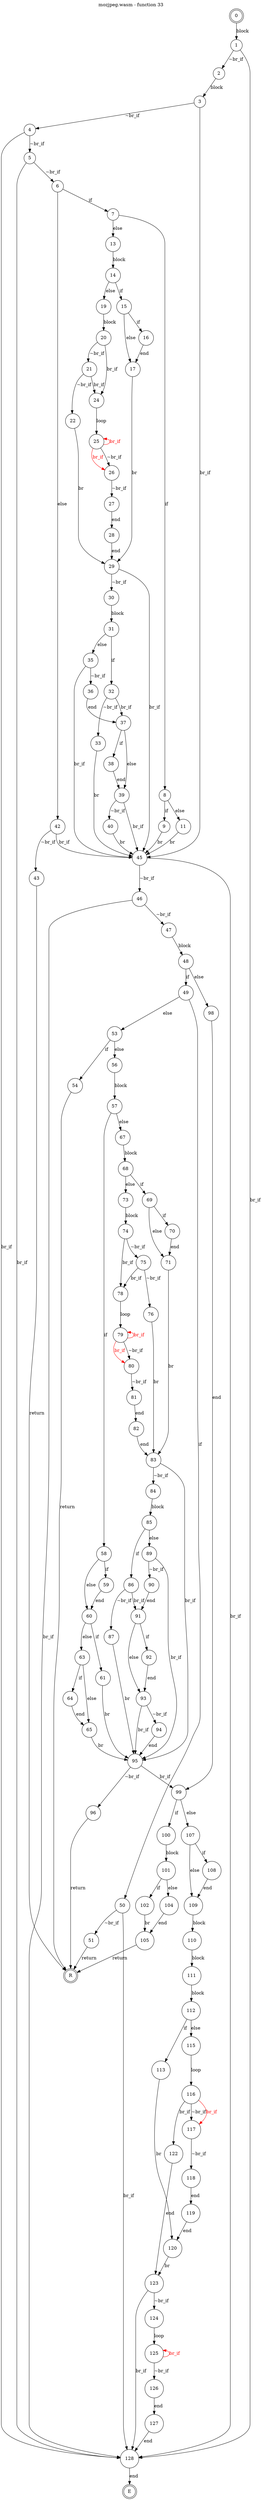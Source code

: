 digraph finite_state_machine {
    label = "mozjpeg.wasm - function 33"
    labelloc =  t
    labelfontsize = 16
    labelfontcolor = black
    labelfontname = "Helvetica"
    node [shape = doublecircle]; 0 E R ;
    node [shape = circle];
    0 -> 1[label="block"];
    1 -> 2[label="~br_if"];
    1 -> 128[label="br_if"];
    2 -> 3[label="block"];
    3 -> 4[label="~br_if"];
    3 -> 45[label="br_if"];
    4 -> 5[label="~br_if"];
    4 -> 128[label="br_if"];
    5 -> 6[label="~br_if"];
    5 -> 128[label="br_if"];
    6 -> 7[label="if"];
    6 -> 42[label="else"];
    7 -> 8[label="if"];
    7 -> 13[label="else"];
    8 -> 9[label="if"];
    8 -> 11[label="else"];
    9 -> 45[label="br"];
    11 -> 45[label="br"];
    13 -> 14[label="block"];
    14 -> 15[label="if"];
    14 -> 19[label="else"];
    15 -> 16[label="if"];
    15 -> 17[label="else"];
    16 -> 17[label="end"];
    17 -> 29[label="br"];
    19 -> 20[label="block"];
    20 -> 21[label="~br_if"];
    20 -> 24[label="br_if"];
    21 -> 22[label="~br_if"];
    21 -> 24[label="br_if"];
    22 -> 29[label="br"];
    24 -> 25[label="loop"];
    25 -> 26[label="~br_if"];
    25 -> 25[color="red" dir=back fontcolor="red" label="br_if"];
    26 -> 27[label="~br_if"];
    26 -> 25[color="red" dir=back fontcolor="red" label="br_if"];
    27 -> 28[label="end"];
    28 -> 29[label="end"];
    29 -> 30[label="~br_if"];
    29 -> 45[label="br_if"];
    30 -> 31[label="block"];
    31 -> 32[label="if"];
    31 -> 35[label="else"];
    32 -> 33[label="~br_if"];
    32 -> 37[label="br_if"];
    33 -> 45[label="br"];
    35 -> 36[label="~br_if"];
    35 -> 45[label="br_if"];
    36 -> 37[label="end"];
    37 -> 38[label="if"];
    37 -> 39[label="else"];
    38 -> 39[label="end"];
    39 -> 40[label="~br_if"];
    39 -> 45[label="br_if"];
    40 -> 45[label="br"];
    42 -> 43[label="~br_if"];
    42 -> 45[label="br_if"];
    43 -> R[label="return"];
    45 -> 46[label="~br_if"];
    45 -> 128[label="br_if"];
    46 -> 47[label="~br_if"];
    46 -> 128[label="br_if"];
    47 -> 48[label="block"];
    48 -> 49[label="if"];
    48 -> 98[label="else"];
    49 -> 50[label="if"];
    49 -> 53[label="else"];
    50 -> 51[label="~br_if"];
    50 -> 128[label="br_if"];
    51 -> R[label="return"];
    53 -> 54[label="if"];
    53 -> 56[label="else"];
    54 -> R[label="return"];
    56 -> 57[label="block"];
    57 -> 58[label="if"];
    57 -> 67[label="else"];
    58 -> 59[label="if"];
    58 -> 60[label="else"];
    59 -> 60[label="end"];
    60 -> 61[label="if"];
    60 -> 63[label="else"];
    61 -> 95[label="br"];
    63 -> 64[label="if"];
    63 -> 65[label="else"];
    64 -> 65[label="end"];
    65 -> 95[label="br"];
    67 -> 68[label="block"];
    68 -> 69[label="if"];
    68 -> 73[label="else"];
    69 -> 70[label="if"];
    69 -> 71[label="else"];
    70 -> 71[label="end"];
    71 -> 83[label="br"];
    73 -> 74[label="block"];
    74 -> 75[label="~br_if"];
    74 -> 78[label="br_if"];
    75 -> 76[label="~br_if"];
    75 -> 78[label="br_if"];
    76 -> 83[label="br"];
    78 -> 79[label="loop"];
    79 -> 80[label="~br_if"];
    79 -> 79[color="red" dir=back fontcolor="red" label="br_if"];
    80 -> 81[label="~br_if"];
    80 -> 79[color="red" dir=back fontcolor="red" label="br_if"];
    81 -> 82[label="end"];
    82 -> 83[label="end"];
    83 -> 84[label="~br_if"];
    83 -> 95[label="br_if"];
    84 -> 85[label="block"];
    85 -> 86[label="if"];
    85 -> 89[label="else"];
    86 -> 87[label="~br_if"];
    86 -> 91[label="br_if"];
    87 -> 95[label="br"];
    89 -> 90[label="~br_if"];
    89 -> 95[label="br_if"];
    90 -> 91[label="end"];
    91 -> 92[label="if"];
    91 -> 93[label="else"];
    92 -> 93[label="end"];
    93 -> 94[label="~br_if"];
    93 -> 95[label="br_if"];
    94 -> 95[label="end"];
    95 -> 96[label="~br_if"];
    95 -> 99[label="br_if"];
    96 -> R[label="return"];
    98 -> 99[label="end"];
    99 -> 100[label="if"];
    99 -> 107[label="else"];
    100 -> 101[label="block"];
    101 -> 102[label="if"];
    101 -> 104[label="else"];
    102 -> 105[label="br"];
    104 -> 105[label="end"];
    105 -> R[label="return"];
    107 -> 108[label="if"];
    107 -> 109[label="else"];
    108 -> 109[label="end"];
    109 -> 110[label="block"];
    110 -> 111[label="block"];
    111 -> 112[label="block"];
    112 -> 113[label="if"];
    112 -> 115[label="else"];
    113 -> 120[label="br"];
    115 -> 116[label="loop"];
    116 -> 117[label="~br_if"];
    116 -> 122[label="br_if"];
    117 -> 118[label="~br_if"];
    117 -> 116[color="red" dir=back fontcolor="red" label="br_if"];
    118 -> 119[label="end"];
    119 -> 120[label="end"];
    120 -> 123[label="br"];
    122 -> 123[label="end"];
    123 -> 124[label="~br_if"];
    123 -> 128[label="br_if"];
    124 -> 125[label="loop"];
    125 -> 126[label="~br_if"];
    125 -> 125[color="red" dir=back fontcolor="red" label="br_if"];
    126 -> 127[label="end"];
    127 -> 128[label="end"];
    128 -> E[label="end"];
}
